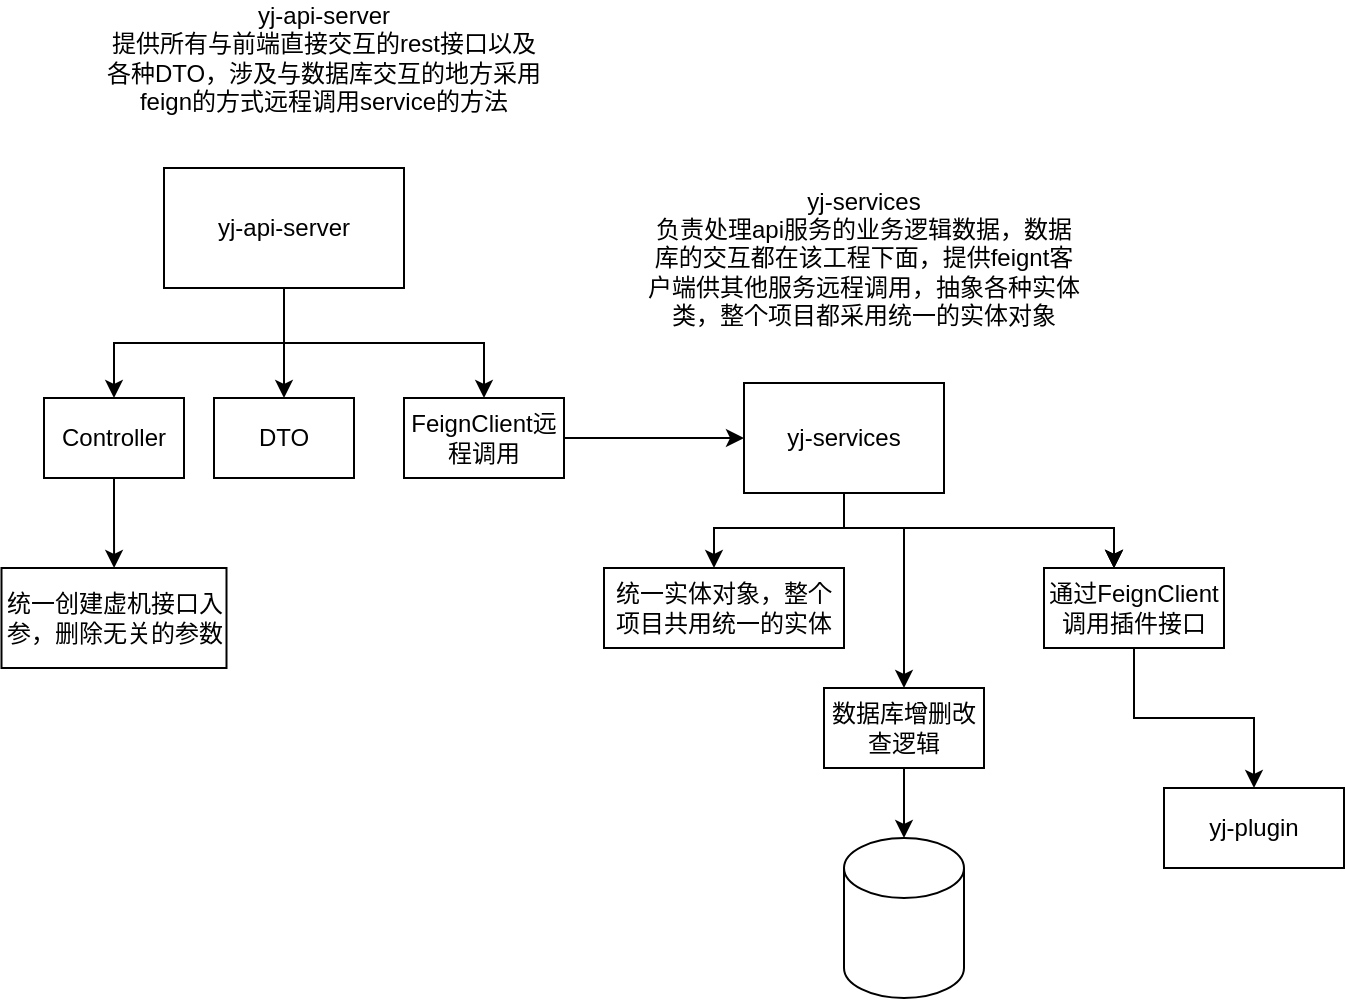 <mxfile version="20.1.4" type="github">
  <diagram id="q94vO7x2B7mEJxBbjwwC" name="第 1 页">
    <mxGraphModel dx="865" dy="476" grid="1" gridSize="10" guides="1" tooltips="1" connect="1" arrows="1" fold="1" page="1" pageScale="1" pageWidth="827" pageHeight="1169" math="0" shadow="0">
      <root>
        <mxCell id="0" />
        <mxCell id="1" parent="0" />
        <mxCell id="uroaFYOmOOPLCtbvpIW2-2" value="" style="edgeStyle=orthogonalEdgeStyle;rounded=0;orthogonalLoop=1;jettySize=auto;html=1;" edge="1" parent="1" source="HXe5Fqyoxgzw2WQCRE1f-1" target="uroaFYOmOOPLCtbvpIW2-1">
          <mxGeometry relative="1" as="geometry" />
        </mxCell>
        <mxCell id="uroaFYOmOOPLCtbvpIW2-4" value="" style="edgeStyle=orthogonalEdgeStyle;rounded=0;orthogonalLoop=1;jettySize=auto;html=1;" edge="1" parent="1" source="HXe5Fqyoxgzw2WQCRE1f-1" target="uroaFYOmOOPLCtbvpIW2-3">
          <mxGeometry relative="1" as="geometry" />
        </mxCell>
        <mxCell id="uroaFYOmOOPLCtbvpIW2-8" style="edgeStyle=orthogonalEdgeStyle;rounded=0;orthogonalLoop=1;jettySize=auto;html=1;entryX=0.5;entryY=0;entryDx=0;entryDy=0;" edge="1" parent="1" source="HXe5Fqyoxgzw2WQCRE1f-1" target="uroaFYOmOOPLCtbvpIW2-5">
          <mxGeometry relative="1" as="geometry" />
        </mxCell>
        <mxCell id="HXe5Fqyoxgzw2WQCRE1f-1" value="yj-api-server" style="rounded=0;whiteSpace=wrap;html=1;" parent="1" vertex="1">
          <mxGeometry x="180" y="210" width="120" height="60" as="geometry" />
        </mxCell>
        <mxCell id="uroaFYOmOOPLCtbvpIW2-20" value="" style="edgeStyle=orthogonalEdgeStyle;rounded=0;orthogonalLoop=1;jettySize=auto;html=1;" edge="1" parent="1" source="uroaFYOmOOPLCtbvpIW2-1" target="uroaFYOmOOPLCtbvpIW2-19">
          <mxGeometry relative="1" as="geometry" />
        </mxCell>
        <mxCell id="uroaFYOmOOPLCtbvpIW2-1" value="Controller" style="rounded=0;whiteSpace=wrap;html=1;" vertex="1" parent="1">
          <mxGeometry x="120" y="325" width="70" height="40" as="geometry" />
        </mxCell>
        <mxCell id="uroaFYOmOOPLCtbvpIW2-3" value="DTO" style="rounded=0;whiteSpace=wrap;html=1;" vertex="1" parent="1">
          <mxGeometry x="205" y="325" width="70" height="40" as="geometry" />
        </mxCell>
        <mxCell id="uroaFYOmOOPLCtbvpIW2-21" style="edgeStyle=orthogonalEdgeStyle;rounded=0;orthogonalLoop=1;jettySize=auto;html=1;" edge="1" parent="1" source="uroaFYOmOOPLCtbvpIW2-5" target="uroaFYOmOOPLCtbvpIW2-9">
          <mxGeometry relative="1" as="geometry">
            <Array as="points">
              <mxPoint x="430" y="345" />
              <mxPoint x="430" y="345" />
            </Array>
          </mxGeometry>
        </mxCell>
        <mxCell id="uroaFYOmOOPLCtbvpIW2-5" value="FeignClient远程调用" style="rounded=0;whiteSpace=wrap;html=1;" vertex="1" parent="1">
          <mxGeometry x="300" y="325" width="80" height="40" as="geometry" />
        </mxCell>
        <mxCell id="uroaFYOmOOPLCtbvpIW2-19" value="统一创建虚机接口入参，删除无关的参数" style="rounded=0;whiteSpace=wrap;html=1;" vertex="1" parent="1">
          <mxGeometry x="98.75" y="410" width="112.5" height="50" as="geometry" />
        </mxCell>
        <mxCell id="uroaFYOmOOPLCtbvpIW2-9" value="yj-services" style="rounded=0;whiteSpace=wrap;html=1;" vertex="1" parent="1">
          <mxGeometry x="470" y="317.5" width="100" height="55" as="geometry" />
        </mxCell>
        <mxCell id="uroaFYOmOOPLCtbvpIW2-10" value="统一实体对象，整个项目共用统一的实体" style="rounded=0;whiteSpace=wrap;html=1;" vertex="1" parent="1">
          <mxGeometry x="400" y="410" width="120" height="40" as="geometry" />
        </mxCell>
        <mxCell id="uroaFYOmOOPLCtbvpIW2-11" value="" style="edgeStyle=orthogonalEdgeStyle;rounded=0;orthogonalLoop=1;jettySize=auto;html=1;" edge="1" parent="1" source="uroaFYOmOOPLCtbvpIW2-9" target="uroaFYOmOOPLCtbvpIW2-10">
          <mxGeometry relative="1" as="geometry">
            <Array as="points">
              <mxPoint x="520" y="390" />
              <mxPoint x="455" y="390" />
            </Array>
          </mxGeometry>
        </mxCell>
        <mxCell id="uroaFYOmOOPLCtbvpIW2-24" style="edgeStyle=orthogonalEdgeStyle;rounded=0;orthogonalLoop=1;jettySize=auto;html=1;" edge="1" parent="1" source="uroaFYOmOOPLCtbvpIW2-12" target="uroaFYOmOOPLCtbvpIW2-23">
          <mxGeometry relative="1" as="geometry" />
        </mxCell>
        <mxCell id="uroaFYOmOOPLCtbvpIW2-12" value="数据库增删改查逻辑" style="rounded=0;whiteSpace=wrap;html=1;" vertex="1" parent="1">
          <mxGeometry x="510" y="470" width="80" height="40" as="geometry" />
        </mxCell>
        <mxCell id="uroaFYOmOOPLCtbvpIW2-13" value="" style="edgeStyle=orthogonalEdgeStyle;rounded=0;orthogonalLoop=1;jettySize=auto;html=1;" edge="1" parent="1" source="uroaFYOmOOPLCtbvpIW2-9" target="uroaFYOmOOPLCtbvpIW2-12">
          <mxGeometry relative="1" as="geometry">
            <Array as="points">
              <mxPoint x="520" y="390" />
              <mxPoint x="550" y="390" />
            </Array>
          </mxGeometry>
        </mxCell>
        <mxCell id="uroaFYOmOOPLCtbvpIW2-26" value="" style="edgeStyle=orthogonalEdgeStyle;rounded=0;orthogonalLoop=1;jettySize=auto;html=1;" edge="1" parent="1" source="uroaFYOmOOPLCtbvpIW2-14" target="uroaFYOmOOPLCtbvpIW2-25">
          <mxGeometry relative="1" as="geometry" />
        </mxCell>
        <mxCell id="uroaFYOmOOPLCtbvpIW2-14" value="通过FeignClient调用插件接口" style="rounded=0;whiteSpace=wrap;html=1;" vertex="1" parent="1">
          <mxGeometry x="620" y="410" width="90" height="40" as="geometry" />
        </mxCell>
        <mxCell id="uroaFYOmOOPLCtbvpIW2-17" style="edgeStyle=orthogonalEdgeStyle;rounded=0;orthogonalLoop=1;jettySize=auto;html=1;" edge="1" parent="1" source="uroaFYOmOOPLCtbvpIW2-9" target="uroaFYOmOOPLCtbvpIW2-14">
          <mxGeometry relative="1" as="geometry">
            <mxPoint x="520" y="365" as="sourcePoint" />
            <mxPoint x="655.008" y="410" as="targetPoint" />
            <Array as="points">
              <mxPoint x="520" y="390" />
              <mxPoint x="655" y="390" />
            </Array>
          </mxGeometry>
        </mxCell>
        <mxCell id="uroaFYOmOOPLCtbvpIW2-16" style="edgeStyle=orthogonalEdgeStyle;rounded=0;orthogonalLoop=1;jettySize=auto;html=1;" edge="1" parent="1" source="uroaFYOmOOPLCtbvpIW2-9" target="uroaFYOmOOPLCtbvpIW2-14">
          <mxGeometry relative="1" as="geometry">
            <Array as="points">
              <mxPoint x="520" y="390" />
              <mxPoint x="655" y="390" />
            </Array>
          </mxGeometry>
        </mxCell>
        <mxCell id="uroaFYOmOOPLCtbvpIW2-18" style="edgeStyle=orthogonalEdgeStyle;rounded=0;orthogonalLoop=1;jettySize=auto;html=1;" edge="1" parent="1" source="uroaFYOmOOPLCtbvpIW2-9" target="uroaFYOmOOPLCtbvpIW2-14">
          <mxGeometry relative="1" as="geometry">
            <mxPoint x="520" y="365" as="sourcePoint" />
            <mxPoint x="655.008" y="410" as="targetPoint" />
            <Array as="points">
              <mxPoint x="520" y="390" />
              <mxPoint x="655" y="390" />
            </Array>
          </mxGeometry>
        </mxCell>
        <mxCell id="uroaFYOmOOPLCtbvpIW2-23" value="" style="shape=cylinder3;whiteSpace=wrap;html=1;boundedLbl=1;backgroundOutline=1;size=15;" vertex="1" parent="1">
          <mxGeometry x="520" y="545" width="60" height="80" as="geometry" />
        </mxCell>
        <mxCell id="uroaFYOmOOPLCtbvpIW2-25" value="yj-plugin" style="rounded=0;whiteSpace=wrap;html=1;" vertex="1" parent="1">
          <mxGeometry x="680" y="520" width="90" height="40" as="geometry" />
        </mxCell>
        <mxCell id="uroaFYOmOOPLCtbvpIW2-28" value="yj-services&lt;br&gt;负责处理api服务的业务逻辑数据，数据库的交互都在该工程下面，提供feignt客户端供其他服务远程调用，抽象各种实体类，整个项目都采用统一的实体对象" style="text;html=1;strokeColor=none;fillColor=none;align=center;verticalAlign=middle;whiteSpace=wrap;rounded=0;" vertex="1" parent="1">
          <mxGeometry x="420" y="240" width="220" height="30" as="geometry" />
        </mxCell>
        <mxCell id="uroaFYOmOOPLCtbvpIW2-29" value="yj-api-server&lt;br&gt;提供所有与前端直接交互的rest接口以及各种DTO，涉及与数据库交互的地方采用feign的方式远程调用service的方法" style="text;html=1;strokeColor=none;fillColor=none;align=center;verticalAlign=middle;whiteSpace=wrap;rounded=0;" vertex="1" parent="1">
          <mxGeometry x="150" y="140" width="220" height="30" as="geometry" />
        </mxCell>
      </root>
    </mxGraphModel>
  </diagram>
</mxfile>
